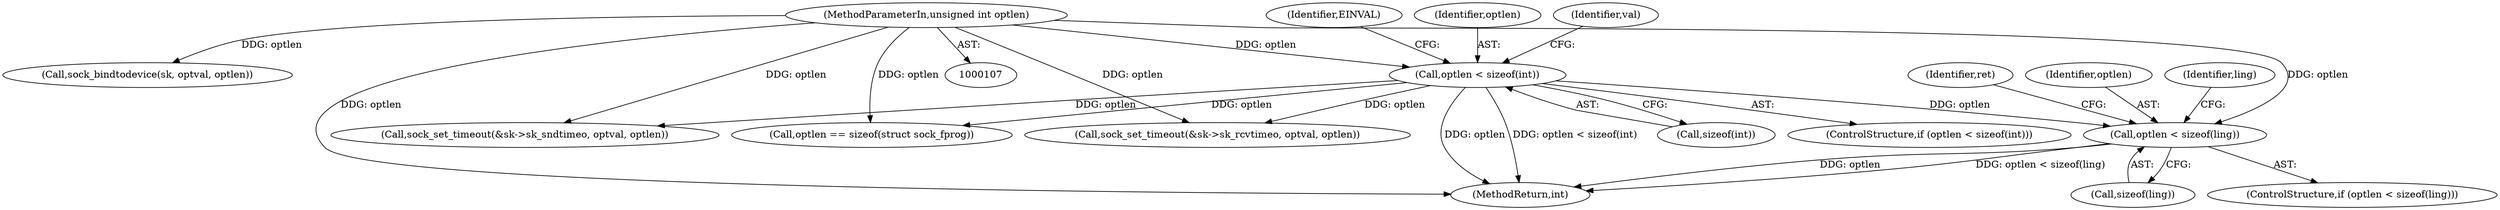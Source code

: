digraph "0_linux_82981930125abfd39d7c8378a9cfdf5e1be2002b_0@API" {
"1000359" [label="(Call,optlen < sizeof(ling))"];
"1000137" [label="(Call,optlen < sizeof(int))"];
"1000112" [label="(MethodParameterIn,unsigned int optlen)"];
"1000365" [label="(Identifier,ret)"];
"1000139" [label="(Call,sizeof(int))"];
"1000361" [label="(Call,sizeof(ling))"];
"1000112" [label="(MethodParameterIn,unsigned int optlen)"];
"1000137" [label="(Call,optlen < sizeof(int))"];
"1000549" [label="(Call,sock_set_timeout(&sk->sk_rcvtimeo, optval, optlen))"];
"1000136" [label="(ControlStructure,if (optlen < sizeof(int)))"];
"1000359" [label="(Call,optlen < sizeof(ling))"];
"1000143" [label="(Identifier,EINVAL)"];
"1000138" [label="(Identifier,optlen)"];
"1000146" [label="(Identifier,val)"];
"1000358" [label="(ControlStructure,if (optlen < sizeof(ling)))"];
"1000132" [label="(Call,sock_bindtodevice(sk, optval, optlen))"];
"1000360" [label="(Identifier,optlen)"];
"1000682" [label="(MethodReturn,int)"];
"1000560" [label="(Call,sock_set_timeout(&sk->sk_sndtimeo, optval, optlen))"];
"1000372" [label="(Identifier,ling)"];
"1000574" [label="(Call,optlen == sizeof(struct sock_fprog))"];
"1000359" -> "1000358"  [label="AST: "];
"1000359" -> "1000361"  [label="CFG: "];
"1000360" -> "1000359"  [label="AST: "];
"1000361" -> "1000359"  [label="AST: "];
"1000365" -> "1000359"  [label="CFG: "];
"1000372" -> "1000359"  [label="CFG: "];
"1000359" -> "1000682"  [label="DDG: optlen"];
"1000359" -> "1000682"  [label="DDG: optlen < sizeof(ling)"];
"1000137" -> "1000359"  [label="DDG: optlen"];
"1000112" -> "1000359"  [label="DDG: optlen"];
"1000137" -> "1000136"  [label="AST: "];
"1000137" -> "1000139"  [label="CFG: "];
"1000138" -> "1000137"  [label="AST: "];
"1000139" -> "1000137"  [label="AST: "];
"1000143" -> "1000137"  [label="CFG: "];
"1000146" -> "1000137"  [label="CFG: "];
"1000137" -> "1000682"  [label="DDG: optlen"];
"1000137" -> "1000682"  [label="DDG: optlen < sizeof(int)"];
"1000112" -> "1000137"  [label="DDG: optlen"];
"1000137" -> "1000549"  [label="DDG: optlen"];
"1000137" -> "1000560"  [label="DDG: optlen"];
"1000137" -> "1000574"  [label="DDG: optlen"];
"1000112" -> "1000107"  [label="AST: "];
"1000112" -> "1000682"  [label="DDG: optlen"];
"1000112" -> "1000132"  [label="DDG: optlen"];
"1000112" -> "1000549"  [label="DDG: optlen"];
"1000112" -> "1000560"  [label="DDG: optlen"];
"1000112" -> "1000574"  [label="DDG: optlen"];
}
